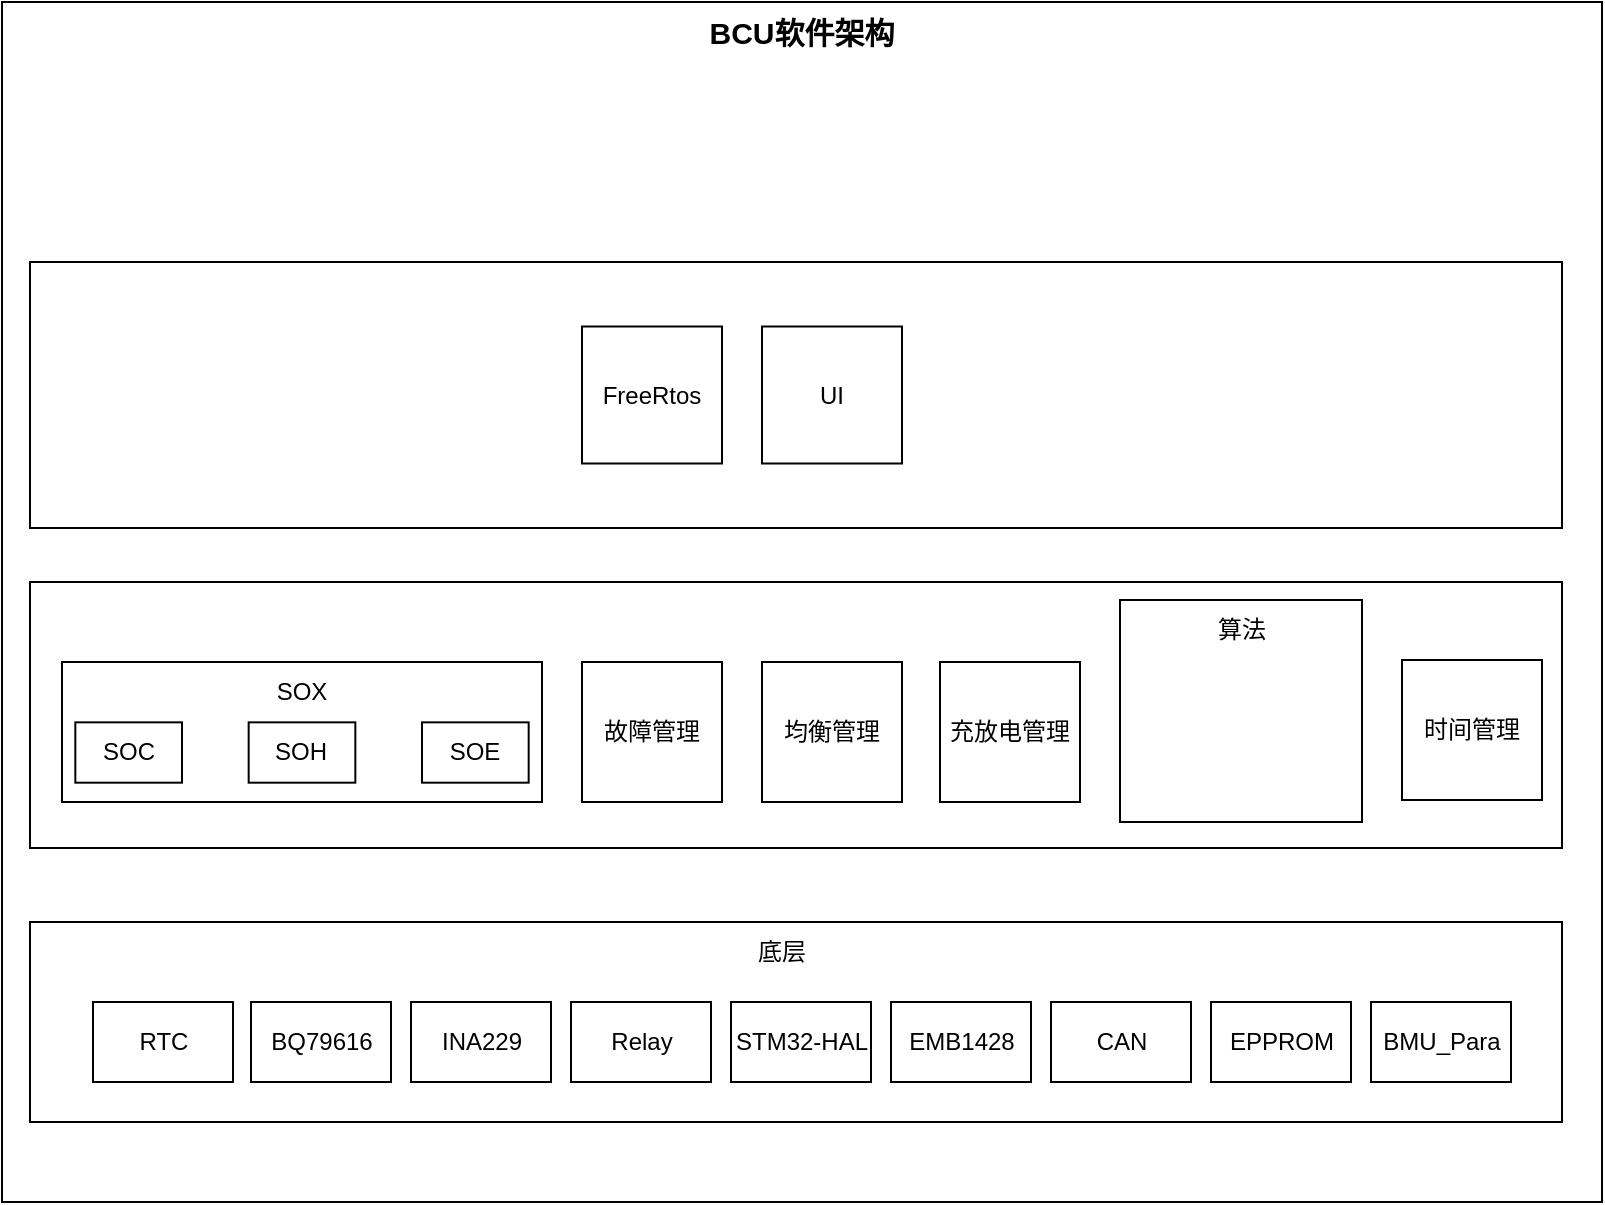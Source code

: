 <mxfile version="24.2.3" type="github">
  <diagram name="第 1 页" id="Lzm0gGulSUZ9XCrWZZc3">
    <mxGraphModel dx="2122" dy="1163" grid="1" gridSize="10" guides="1" tooltips="1" connect="1" arrows="1" fold="1" page="1" pageScale="1" pageWidth="1169" pageHeight="827" math="0" shadow="0">
      <root>
        <mxCell id="0" />
        <mxCell id="1" parent="0" />
        <mxCell id="CynAIN0-DemqZgO2HIYT-1" value="" style="rounded=0;whiteSpace=wrap;html=1;" vertex="1" parent="1">
          <mxGeometry x="160" y="80" width="800" height="600" as="geometry" />
        </mxCell>
        <mxCell id="CynAIN0-DemqZgO2HIYT-9" value="" style="rounded=0;whiteSpace=wrap;html=1;" vertex="1" parent="1">
          <mxGeometry x="174" y="370" width="766" height="133" as="geometry" />
        </mxCell>
        <mxCell id="CynAIN0-DemqZgO2HIYT-8" value="" style="group" vertex="1" connectable="0" parent="1">
          <mxGeometry x="190" y="410" width="240" height="70" as="geometry" />
        </mxCell>
        <mxCell id="CynAIN0-DemqZgO2HIYT-2" value="" style="rounded=0;whiteSpace=wrap;html=1;" vertex="1" parent="CynAIN0-DemqZgO2HIYT-8">
          <mxGeometry width="240" height="70" as="geometry" />
        </mxCell>
        <mxCell id="CynAIN0-DemqZgO2HIYT-3" value="SOX" style="text;html=1;align=center;verticalAlign=middle;whiteSpace=wrap;rounded=0;" vertex="1" parent="CynAIN0-DemqZgO2HIYT-8">
          <mxGeometry x="100.0" y="6.034" width="40.0" height="18.103" as="geometry" />
        </mxCell>
        <mxCell id="CynAIN0-DemqZgO2HIYT-5" value="SOC" style="rounded=0;whiteSpace=wrap;html=1;" vertex="1" parent="CynAIN0-DemqZgO2HIYT-8">
          <mxGeometry x="6.667" y="30.172" width="53.333" height="30.172" as="geometry" />
        </mxCell>
        <mxCell id="CynAIN0-DemqZgO2HIYT-6" value="SOH" style="rounded=0;whiteSpace=wrap;html=1;" vertex="1" parent="CynAIN0-DemqZgO2HIYT-8">
          <mxGeometry x="93.333" y="30.172" width="53.333" height="30.172" as="geometry" />
        </mxCell>
        <mxCell id="CynAIN0-DemqZgO2HIYT-7" value="SOE" style="rounded=0;whiteSpace=wrap;html=1;" vertex="1" parent="CynAIN0-DemqZgO2HIYT-8">
          <mxGeometry x="180" y="30.172" width="53.333" height="30.172" as="geometry" />
        </mxCell>
        <mxCell id="CynAIN0-DemqZgO2HIYT-10" value="" style="rounded=0;whiteSpace=wrap;html=1;" vertex="1" parent="1">
          <mxGeometry x="174" y="540" width="766" height="100" as="geometry" />
        </mxCell>
        <mxCell id="CynAIN0-DemqZgO2HIYT-11" value="底层" style="text;html=1;align=center;verticalAlign=middle;whiteSpace=wrap;rounded=0;" vertex="1" parent="1">
          <mxGeometry x="520" y="540" width="60" height="30" as="geometry" />
        </mxCell>
        <mxCell id="CynAIN0-DemqZgO2HIYT-13" value="BQ79616" style="rounded=0;whiteSpace=wrap;html=1;" vertex="1" parent="1">
          <mxGeometry x="284.5" y="580" width="70" height="40" as="geometry" />
        </mxCell>
        <mxCell id="CynAIN0-DemqZgO2HIYT-14" value="INA229" style="rounded=0;whiteSpace=wrap;html=1;" vertex="1" parent="1">
          <mxGeometry x="364.5" y="580" width="70" height="40" as="geometry" />
        </mxCell>
        <mxCell id="CynAIN0-DemqZgO2HIYT-15" value="Relay" style="rounded=0;whiteSpace=wrap;html=1;" vertex="1" parent="1">
          <mxGeometry x="444.5" y="580" width="70" height="40" as="geometry" />
        </mxCell>
        <mxCell id="CynAIN0-DemqZgO2HIYT-16" value="STM32-HAL" style="rounded=0;whiteSpace=wrap;html=1;" vertex="1" parent="1">
          <mxGeometry x="524.5" y="580" width="70" height="40" as="geometry" />
        </mxCell>
        <mxCell id="CynAIN0-DemqZgO2HIYT-17" value="EMB1428" style="rounded=0;whiteSpace=wrap;html=1;" vertex="1" parent="1">
          <mxGeometry x="604.5" y="580" width="70" height="40" as="geometry" />
        </mxCell>
        <mxCell id="CynAIN0-DemqZgO2HIYT-18" value="CAN" style="rounded=0;whiteSpace=wrap;html=1;" vertex="1" parent="1">
          <mxGeometry x="684.5" y="580" width="70" height="40" as="geometry" />
        </mxCell>
        <mxCell id="CynAIN0-DemqZgO2HIYT-20" value="EPPROM" style="rounded=0;whiteSpace=wrap;html=1;" vertex="1" parent="1">
          <mxGeometry x="764.5" y="580" width="70" height="40" as="geometry" />
        </mxCell>
        <mxCell id="CynAIN0-DemqZgO2HIYT-21" value="BMU_Para" style="rounded=0;whiteSpace=wrap;html=1;" vertex="1" parent="1">
          <mxGeometry x="844.5" y="580" width="70" height="40" as="geometry" />
        </mxCell>
        <mxCell id="CynAIN0-DemqZgO2HIYT-24" value="故障管理" style="rounded=0;whiteSpace=wrap;html=1;" vertex="1" parent="1">
          <mxGeometry x="450" y="410" width="70" height="70" as="geometry" />
        </mxCell>
        <mxCell id="CynAIN0-DemqZgO2HIYT-25" value="均衡管理" style="rounded=0;whiteSpace=wrap;html=1;" vertex="1" parent="1">
          <mxGeometry x="540" y="410" width="70" height="70" as="geometry" />
        </mxCell>
        <mxCell id="CynAIN0-DemqZgO2HIYT-26" value="充放电管理" style="rounded=0;whiteSpace=wrap;html=1;" vertex="1" parent="1">
          <mxGeometry x="629" y="410" width="70" height="70" as="geometry" />
        </mxCell>
        <mxCell id="CynAIN0-DemqZgO2HIYT-27" value="" style="rounded=0;whiteSpace=wrap;html=1;" vertex="1" parent="1">
          <mxGeometry x="719" y="379" width="121" height="111" as="geometry" />
        </mxCell>
        <mxCell id="CynAIN0-DemqZgO2HIYT-28" value="算法" style="text;html=1;align=center;verticalAlign=middle;whiteSpace=wrap;rounded=0;" vertex="1" parent="1">
          <mxGeometry x="749.5" y="379" width="60" height="30" as="geometry" />
        </mxCell>
        <mxCell id="CynAIN0-DemqZgO2HIYT-30" value="RTC" style="rounded=0;whiteSpace=wrap;html=1;" vertex="1" parent="1">
          <mxGeometry x="205.5" y="580" width="70" height="40" as="geometry" />
        </mxCell>
        <mxCell id="CynAIN0-DemqZgO2HIYT-31" value="时间管理" style="rounded=0;whiteSpace=wrap;html=1;" vertex="1" parent="1">
          <mxGeometry x="860" y="409" width="70" height="70" as="geometry" />
        </mxCell>
        <mxCell id="CynAIN0-DemqZgO2HIYT-32" value="" style="rounded=0;whiteSpace=wrap;html=1;" vertex="1" parent="1">
          <mxGeometry x="174" y="210" width="766" height="133" as="geometry" />
        </mxCell>
        <mxCell id="CynAIN0-DemqZgO2HIYT-33" value="FreeRtos" style="rounded=0;whiteSpace=wrap;html=1;" vertex="1" parent="1">
          <mxGeometry x="450" y="242.25" width="70" height="68.5" as="geometry" />
        </mxCell>
        <mxCell id="CynAIN0-DemqZgO2HIYT-34" value="UI" style="rounded=0;whiteSpace=wrap;html=1;" vertex="1" parent="1">
          <mxGeometry x="540" y="242.25" width="70" height="68.5" as="geometry" />
        </mxCell>
        <mxCell id="CynAIN0-DemqZgO2HIYT-35" value="BCU软件架构" style="text;html=1;align=center;verticalAlign=middle;whiteSpace=wrap;rounded=0;fontSize=15;fontStyle=1" vertex="1" parent="1">
          <mxGeometry x="500" y="80" width="120" height="30" as="geometry" />
        </mxCell>
      </root>
    </mxGraphModel>
  </diagram>
</mxfile>

